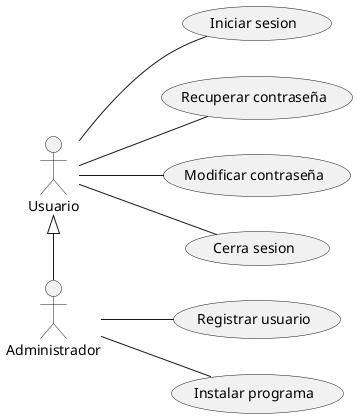 @startuml
left to right direction

:Usuario: as usu
:Administrador: as admin

usu -- (Iniciar sesion)
usu -- (Recuperar contraseña)
usu -- (Modificar contraseña)
usu -- (Cerra sesion)
usu <|- admin

admin -- (Registrar usuario)
admin -- (Instalar programa)
@enduml